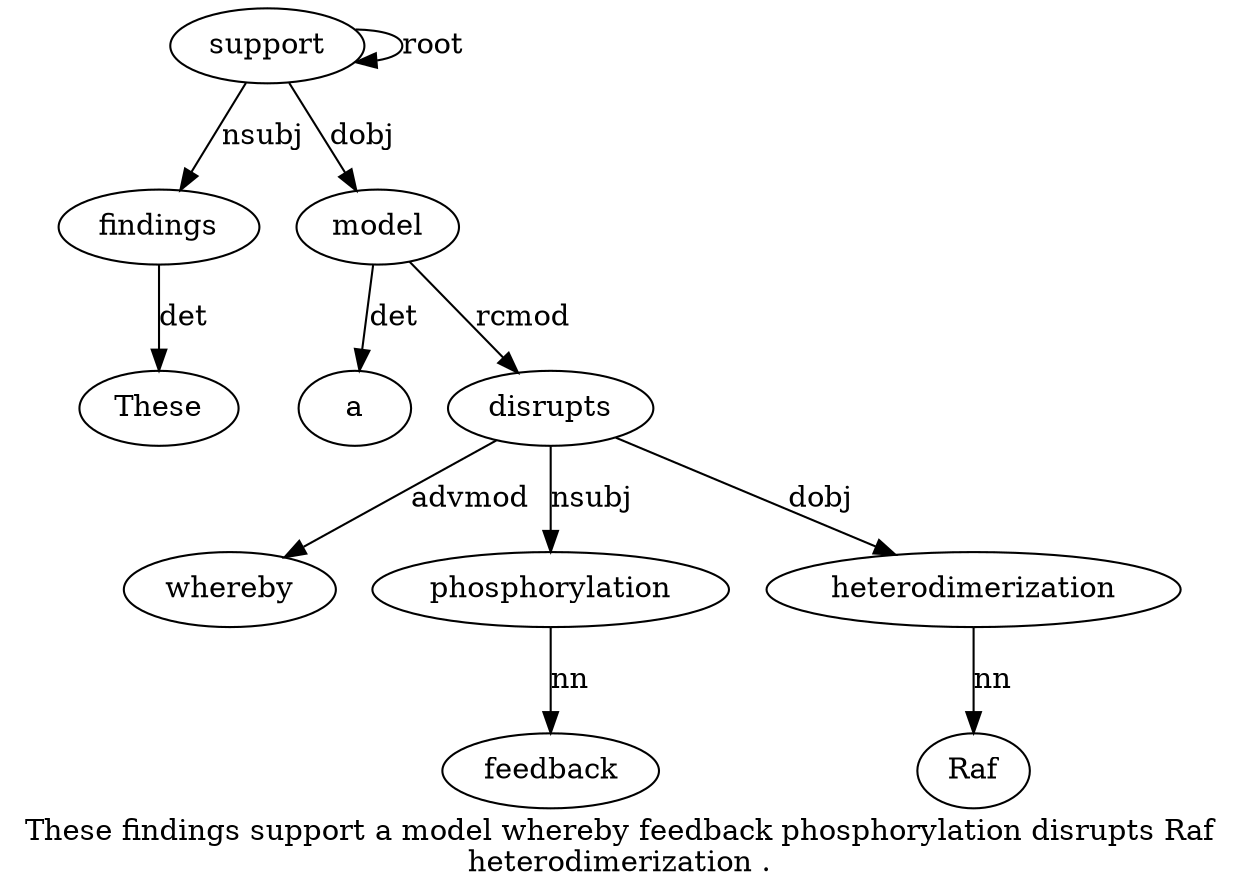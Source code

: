 digraph "These findings support a model whereby feedback phosphorylation disrupts Raf heterodimerization ." {
label="These findings support a model whereby feedback phosphorylation disrupts Raf
heterodimerization .";
findings2 [style=filled, fillcolor=white, label=findings];
These1 [style=filled, fillcolor=white, label=These];
findings2 -> These1  [label=det];
support3 [style=filled, fillcolor=white, label=support];
support3 -> findings2  [label=nsubj];
support3 -> support3  [label=root];
model5 [style=filled, fillcolor=white, label=model];
a4 [style=filled, fillcolor=white, label=a];
model5 -> a4  [label=det];
support3 -> model5  [label=dobj];
disrupts9 [style=filled, fillcolor=white, label=disrupts];
whereby6 [style=filled, fillcolor=white, label=whereby];
disrupts9 -> whereby6  [label=advmod];
phosphorylation8 [style=filled, fillcolor=white, label=phosphorylation];
feedback7 [style=filled, fillcolor=white, label=feedback];
phosphorylation8 -> feedback7  [label=nn];
disrupts9 -> phosphorylation8  [label=nsubj];
model5 -> disrupts9  [label=rcmod];
heterodimerization11 [style=filled, fillcolor=white, label=heterodimerization];
Raf10 [style=filled, fillcolor=white, label=Raf];
heterodimerization11 -> Raf10  [label=nn];
disrupts9 -> heterodimerization11  [label=dobj];
}
